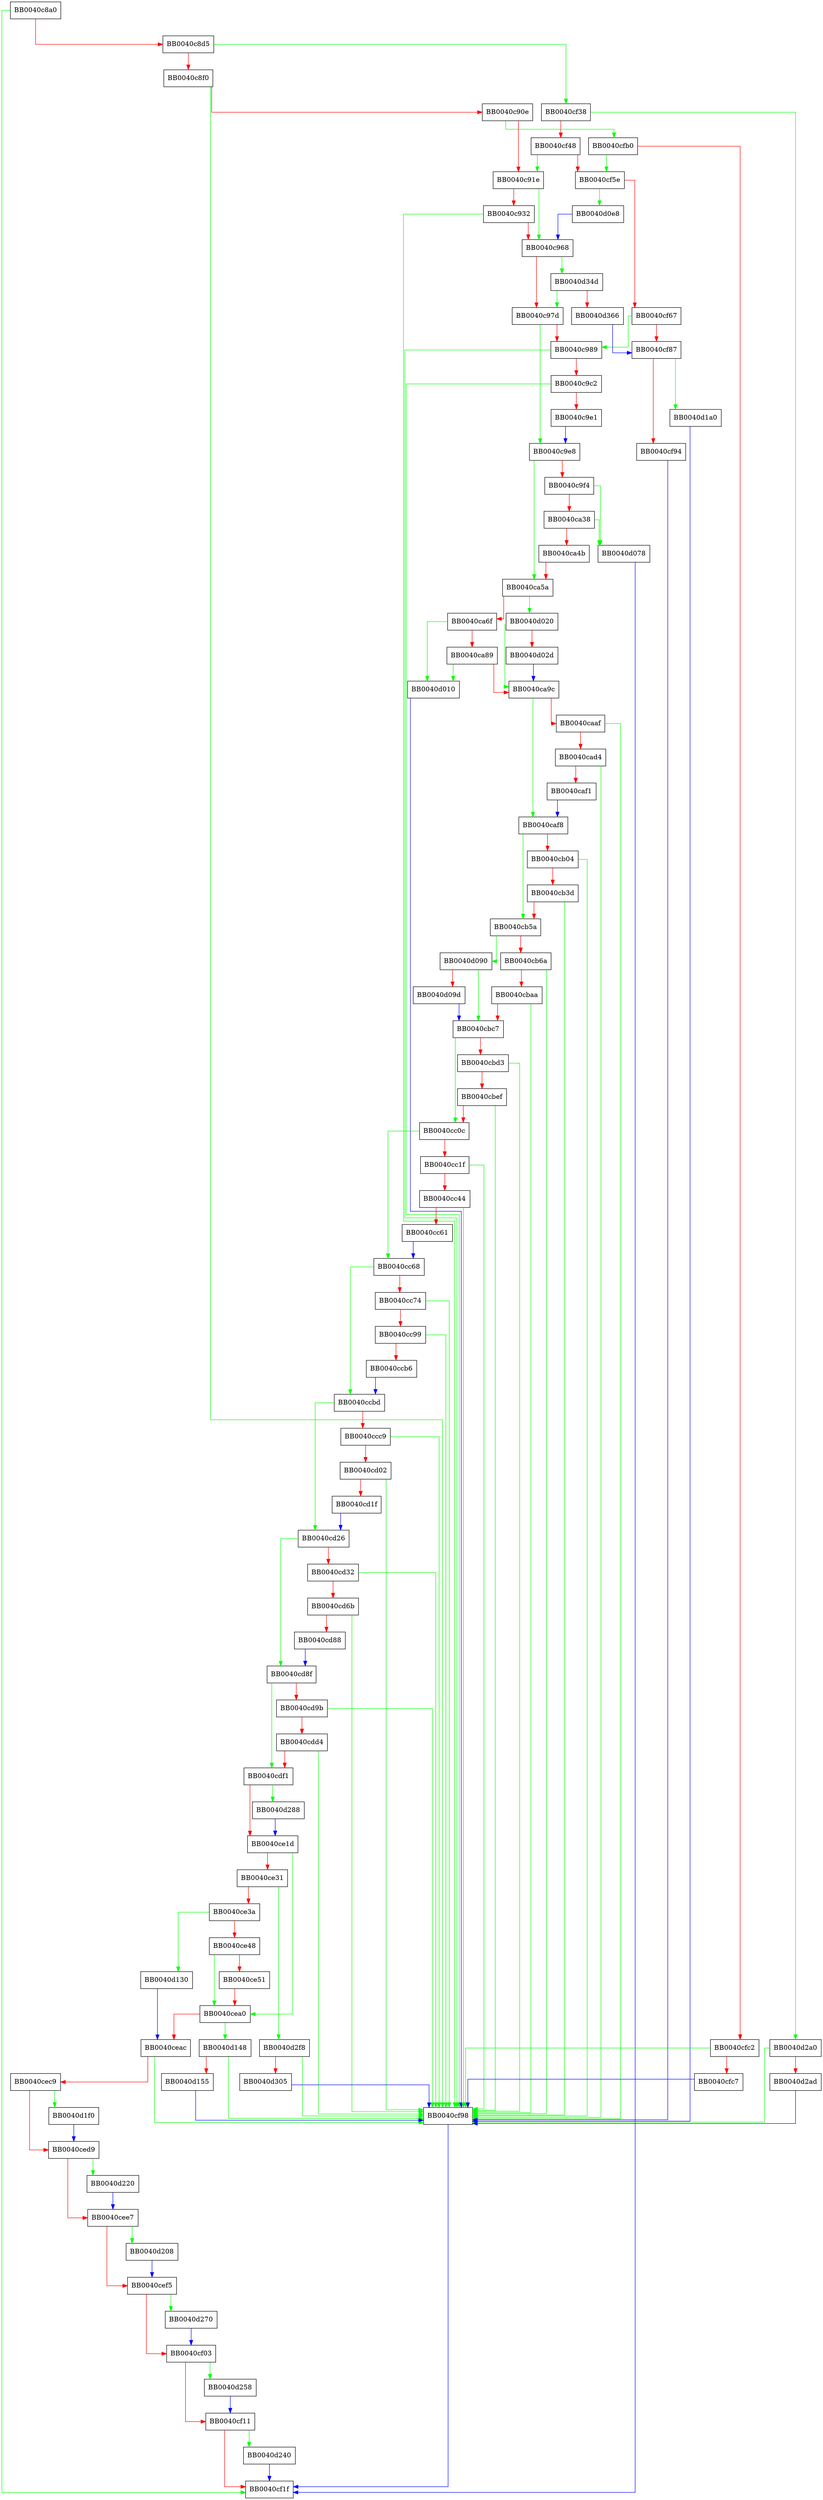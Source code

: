 digraph setup_srv_ctx {
  node [shape="box"];
  graph [splines=ortho];
  BB0040c8a0 -> BB0040cf1f [color="green"];
  BB0040c8a0 -> BB0040c8d5 [color="red"];
  BB0040c8d5 -> BB0040cf38 [color="green"];
  BB0040c8d5 -> BB0040c8f0 [color="red"];
  BB0040c8f0 -> BB0040cf98 [color="green"];
  BB0040c8f0 -> BB0040c90e [color="red"];
  BB0040c90e -> BB0040cfb0 [color="green"];
  BB0040c90e -> BB0040c91e [color="red"];
  BB0040c91e -> BB0040c968 [color="green"];
  BB0040c91e -> BB0040c932 [color="red"];
  BB0040c932 -> BB0040cf98 [color="green"];
  BB0040c932 -> BB0040c968 [color="red"];
  BB0040c968 -> BB0040d34d [color="green"];
  BB0040c968 -> BB0040c97d [color="red"];
  BB0040c97d -> BB0040c9e8 [color="green"];
  BB0040c97d -> BB0040c989 [color="red"];
  BB0040c989 -> BB0040cf98 [color="green"];
  BB0040c989 -> BB0040c9c2 [color="red"];
  BB0040c9c2 -> BB0040cf98 [color="green"];
  BB0040c9c2 -> BB0040c9e1 [color="red"];
  BB0040c9e1 -> BB0040c9e8 [color="blue"];
  BB0040c9e8 -> BB0040ca5a [color="green"];
  BB0040c9e8 -> BB0040c9f4 [color="red"];
  BB0040c9f4 -> BB0040d078 [color="green"];
  BB0040c9f4 -> BB0040ca38 [color="red"];
  BB0040ca38 -> BB0040d078 [color="green"];
  BB0040ca38 -> BB0040ca4b [color="red"];
  BB0040ca4b -> BB0040ca5a [color="red"];
  BB0040ca5a -> BB0040d020 [color="green"];
  BB0040ca5a -> BB0040ca6f [color="red"];
  BB0040ca6f -> BB0040d010 [color="green"];
  BB0040ca6f -> BB0040ca89 [color="red"];
  BB0040ca89 -> BB0040d010 [color="green"];
  BB0040ca89 -> BB0040ca9c [color="red"];
  BB0040ca9c -> BB0040caf8 [color="green"];
  BB0040ca9c -> BB0040caaf [color="red"];
  BB0040caaf -> BB0040cf98 [color="green"];
  BB0040caaf -> BB0040cad4 [color="red"];
  BB0040cad4 -> BB0040cf98 [color="green"];
  BB0040cad4 -> BB0040caf1 [color="red"];
  BB0040caf1 -> BB0040caf8 [color="blue"];
  BB0040caf8 -> BB0040cb5a [color="green"];
  BB0040caf8 -> BB0040cb04 [color="red"];
  BB0040cb04 -> BB0040cf98 [color="green"];
  BB0040cb04 -> BB0040cb3d [color="red"];
  BB0040cb3d -> BB0040cf98 [color="green"];
  BB0040cb3d -> BB0040cb5a [color="red"];
  BB0040cb5a -> BB0040d090 [color="green"];
  BB0040cb5a -> BB0040cb6a [color="red"];
  BB0040cb6a -> BB0040cf98 [color="green"];
  BB0040cb6a -> BB0040cbaa [color="red"];
  BB0040cbaa -> BB0040cf98 [color="green"];
  BB0040cbaa -> BB0040cbc7 [color="red"];
  BB0040cbc7 -> BB0040cc0c [color="green"];
  BB0040cbc7 -> BB0040cbd3 [color="red"];
  BB0040cbd3 -> BB0040cf98 [color="green"];
  BB0040cbd3 -> BB0040cbef [color="red"];
  BB0040cbef -> BB0040cf98 [color="green"];
  BB0040cbef -> BB0040cc0c [color="red"];
  BB0040cc0c -> BB0040cc68 [color="green"];
  BB0040cc0c -> BB0040cc1f [color="red"];
  BB0040cc1f -> BB0040cf98 [color="green"];
  BB0040cc1f -> BB0040cc44 [color="red"];
  BB0040cc44 -> BB0040cf98 [color="green"];
  BB0040cc44 -> BB0040cc61 [color="red"];
  BB0040cc61 -> BB0040cc68 [color="blue"];
  BB0040cc68 -> BB0040ccbd [color="green"];
  BB0040cc68 -> BB0040cc74 [color="red"];
  BB0040cc74 -> BB0040cf98 [color="green"];
  BB0040cc74 -> BB0040cc99 [color="red"];
  BB0040cc99 -> BB0040cf98 [color="green"];
  BB0040cc99 -> BB0040ccb6 [color="red"];
  BB0040ccb6 -> BB0040ccbd [color="blue"];
  BB0040ccbd -> BB0040cd26 [color="green"];
  BB0040ccbd -> BB0040ccc9 [color="red"];
  BB0040ccc9 -> BB0040cf98 [color="green"];
  BB0040ccc9 -> BB0040cd02 [color="red"];
  BB0040cd02 -> BB0040cf98 [color="green"];
  BB0040cd02 -> BB0040cd1f [color="red"];
  BB0040cd1f -> BB0040cd26 [color="blue"];
  BB0040cd26 -> BB0040cd8f [color="green"];
  BB0040cd26 -> BB0040cd32 [color="red"];
  BB0040cd32 -> BB0040cf98 [color="green"];
  BB0040cd32 -> BB0040cd6b [color="red"];
  BB0040cd6b -> BB0040cf98 [color="green"];
  BB0040cd6b -> BB0040cd88 [color="red"];
  BB0040cd88 -> BB0040cd8f [color="blue"];
  BB0040cd8f -> BB0040cdf1 [color="green"];
  BB0040cd8f -> BB0040cd9b [color="red"];
  BB0040cd9b -> BB0040cf98 [color="green"];
  BB0040cd9b -> BB0040cdd4 [color="red"];
  BB0040cdd4 -> BB0040cf98 [color="green"];
  BB0040cdd4 -> BB0040cdf1 [color="red"];
  BB0040cdf1 -> BB0040d288 [color="green"];
  BB0040cdf1 -> BB0040ce1d [color="red"];
  BB0040ce1d -> BB0040cea0 [color="green"];
  BB0040ce1d -> BB0040ce31 [color="red"];
  BB0040ce31 -> BB0040d2f8 [color="green"];
  BB0040ce31 -> BB0040ce3a [color="red"];
  BB0040ce3a -> BB0040d130 [color="green"];
  BB0040ce3a -> BB0040ce48 [color="red"];
  BB0040ce48 -> BB0040cea0 [color="green"];
  BB0040ce48 -> BB0040ce51 [color="red"];
  BB0040ce51 -> BB0040cea0 [color="red"];
  BB0040cea0 -> BB0040d148 [color="green"];
  BB0040cea0 -> BB0040ceac [color="red"];
  BB0040ceac -> BB0040cf98 [color="green"];
  BB0040ceac -> BB0040cec9 [color="red"];
  BB0040cec9 -> BB0040d1f0 [color="green"];
  BB0040cec9 -> BB0040ced9 [color="red"];
  BB0040ced9 -> BB0040d220 [color="green"];
  BB0040ced9 -> BB0040cee7 [color="red"];
  BB0040cee7 -> BB0040d208 [color="green"];
  BB0040cee7 -> BB0040cef5 [color="red"];
  BB0040cef5 -> BB0040d270 [color="green"];
  BB0040cef5 -> BB0040cf03 [color="red"];
  BB0040cf03 -> BB0040d258 [color="green"];
  BB0040cf03 -> BB0040cf11 [color="red"];
  BB0040cf11 -> BB0040d240 [color="green"];
  BB0040cf11 -> BB0040cf1f [color="red"];
  BB0040cf38 -> BB0040d2a0 [color="green"];
  BB0040cf38 -> BB0040cf48 [color="red"];
  BB0040cf48 -> BB0040c91e [color="green"];
  BB0040cf48 -> BB0040cf5e [color="red"];
  BB0040cf5e -> BB0040d0e8 [color="green"];
  BB0040cf5e -> BB0040cf67 [color="red"];
  BB0040cf67 -> BB0040c989 [color="green"];
  BB0040cf67 -> BB0040cf87 [color="red"];
  BB0040cf87 -> BB0040d1a0 [color="green"];
  BB0040cf87 -> BB0040cf94 [color="red"];
  BB0040cf94 -> BB0040cf98 [color="blue"];
  BB0040cf98 -> BB0040cf1f [color="blue"];
  BB0040cfb0 -> BB0040cf5e [color="green"];
  BB0040cfb0 -> BB0040cfc2 [color="red"];
  BB0040cfc2 -> BB0040cf98 [color="green"];
  BB0040cfc2 -> BB0040cfc7 [color="red"];
  BB0040cfc7 -> BB0040cf98 [color="blue"];
  BB0040d010 -> BB0040cf98 [color="blue"];
  BB0040d020 -> BB0040ca9c [color="green"];
  BB0040d020 -> BB0040d02d [color="red"];
  BB0040d02d -> BB0040ca9c [color="blue"];
  BB0040d078 -> BB0040cf1f [color="blue"];
  BB0040d090 -> BB0040cbc7 [color="green"];
  BB0040d090 -> BB0040d09d [color="red"];
  BB0040d09d -> BB0040cbc7 [color="blue"];
  BB0040d0e8 -> BB0040c968 [color="blue"];
  BB0040d130 -> BB0040ceac [color="blue"];
  BB0040d148 -> BB0040cf98 [color="green"];
  BB0040d148 -> BB0040d155 [color="red"];
  BB0040d155 -> BB0040cf98 [color="blue"];
  BB0040d1a0 -> BB0040cf98 [color="blue"];
  BB0040d1f0 -> BB0040ced9 [color="blue"];
  BB0040d208 -> BB0040cef5 [color="blue"];
  BB0040d220 -> BB0040cee7 [color="blue"];
  BB0040d240 -> BB0040cf1f [color="blue"];
  BB0040d258 -> BB0040cf11 [color="blue"];
  BB0040d270 -> BB0040cf03 [color="blue"];
  BB0040d288 -> BB0040ce1d [color="blue"];
  BB0040d2a0 -> BB0040cf98 [color="green"];
  BB0040d2a0 -> BB0040d2ad [color="red"];
  BB0040d2ad -> BB0040cf98 [color="blue"];
  BB0040d2f8 -> BB0040cf98 [color="green"];
  BB0040d2f8 -> BB0040d305 [color="red"];
  BB0040d305 -> BB0040cf98 [color="blue"];
  BB0040d34d -> BB0040c97d [color="green"];
  BB0040d34d -> BB0040d366 [color="red"];
  BB0040d366 -> BB0040cf87 [color="blue"];
}